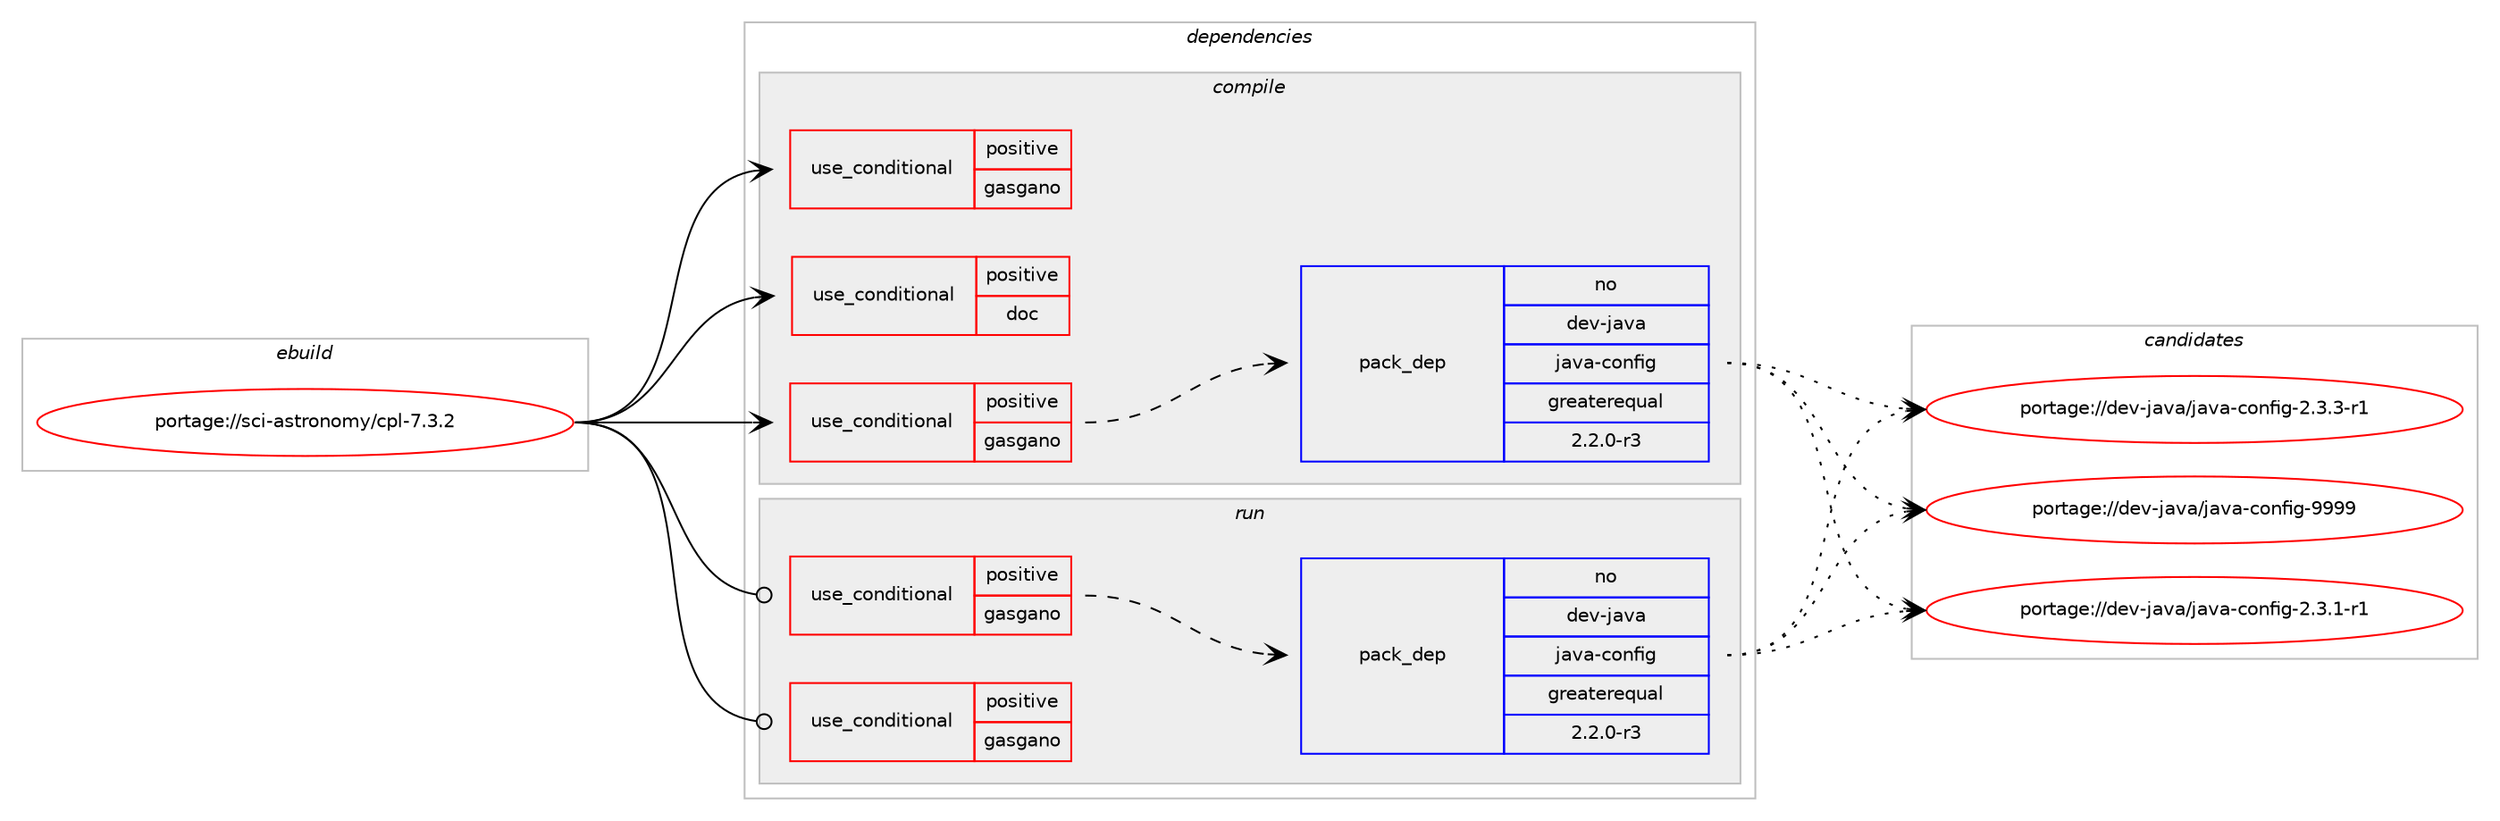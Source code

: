digraph prolog {

# *************
# Graph options
# *************

newrank=true;
concentrate=true;
compound=true;
graph [rankdir=LR,fontname=Helvetica,fontsize=10,ranksep=1.5];#, ranksep=2.5, nodesep=0.2];
edge  [arrowhead=vee];
node  [fontname=Helvetica,fontsize=10];

# **********
# The ebuild
# **********

subgraph cluster_leftcol {
color=gray;
rank=same;
label=<<i>ebuild</i>>;
id [label="portage://sci-astronomy/cpl-7.3.2", color=red, width=4, href="../sci-astronomy/cpl-7.3.2.svg"];
}

# ****************
# The dependencies
# ****************

subgraph cluster_midcol {
color=gray;
label=<<i>dependencies</i>>;
subgraph cluster_compile {
fillcolor="#eeeeee";
style=filled;
label=<<i>compile</i>>;
subgraph cond6781 {
dependency9491 [label=<<TABLE BORDER="0" CELLBORDER="1" CELLSPACING="0" CELLPADDING="4"><TR><TD ROWSPAN="3" CELLPADDING="10">use_conditional</TD></TR><TR><TD>positive</TD></TR><TR><TD>doc</TD></TR></TABLE>>, shape=none, color=red];
# *** BEGIN UNKNOWN DEPENDENCY TYPE (TODO) ***
# dependency9491 -> package_dependency(portage://sci-astronomy/cpl-7.3.2,install,no,app-text,doxygen,none,[,,],[],[])
# *** END UNKNOWN DEPENDENCY TYPE (TODO) ***

}
id:e -> dependency9491:w [weight=20,style="solid",arrowhead="vee"];
subgraph cond6782 {
dependency9492 [label=<<TABLE BORDER="0" CELLBORDER="1" CELLSPACING="0" CELLPADDING="4"><TR><TD ROWSPAN="3" CELLPADDING="10">use_conditional</TD></TR><TR><TD>positive</TD></TR><TR><TD>gasgano</TD></TR></TABLE>>, shape=none, color=red];
subgraph pack2623 {
dependency9493 [label=<<TABLE BORDER="0" CELLBORDER="1" CELLSPACING="0" CELLPADDING="4" WIDTH="220"><TR><TD ROWSPAN="6" CELLPADDING="30">pack_dep</TD></TR><TR><TD WIDTH="110">no</TD></TR><TR><TD>dev-java</TD></TR><TR><TD>java-config</TD></TR><TR><TD>greaterequal</TD></TR><TR><TD>2.2.0-r3</TD></TR></TABLE>>, shape=none, color=blue];
}
dependency9492:e -> dependency9493:w [weight=20,style="dashed",arrowhead="vee"];
}
id:e -> dependency9492:w [weight=20,style="solid",arrowhead="vee"];
subgraph cond6783 {
dependency9494 [label=<<TABLE BORDER="0" CELLBORDER="1" CELLSPACING="0" CELLPADDING="4"><TR><TD ROWSPAN="3" CELLPADDING="10">use_conditional</TD></TR><TR><TD>positive</TD></TR><TR><TD>gasgano</TD></TR></TABLE>>, shape=none, color=red];
# *** BEGIN UNKNOWN DEPENDENCY TYPE (TODO) ***
# dependency9494 -> package_dependency(portage://sci-astronomy/cpl-7.3.2,install,no,sci-astronomy,gasgano,none,[,,],[],[])
# *** END UNKNOWN DEPENDENCY TYPE (TODO) ***

}
id:e -> dependency9494:w [weight=20,style="solid",arrowhead="vee"];
# *** BEGIN UNKNOWN DEPENDENCY TYPE (TODO) ***
# id -> package_dependency(portage://sci-astronomy/cpl-7.3.2,install,no,dev-libs,libltdl,none,[,,],[],[])
# *** END UNKNOWN DEPENDENCY TYPE (TODO) ***

# *** BEGIN UNKNOWN DEPENDENCY TYPE (TODO) ***
# id -> package_dependency(portage://sci-astronomy/cpl-7.3.2,install,no,sci-astronomy,wcslib,none,[,,],[slot(0),equal],[])
# *** END UNKNOWN DEPENDENCY TYPE (TODO) ***

# *** BEGIN UNKNOWN DEPENDENCY TYPE (TODO) ***
# id -> package_dependency(portage://sci-astronomy/cpl-7.3.2,install,no,sci-libs,cfitsio,none,[,,],[slot(0),equal],[])
# *** END UNKNOWN DEPENDENCY TYPE (TODO) ***

# *** BEGIN UNKNOWN DEPENDENCY TYPE (TODO) ***
# id -> package_dependency(portage://sci-astronomy/cpl-7.3.2,install,no,sci-libs,fftw,none,[,,],[slot(3.0),equal],[])
# *** END UNKNOWN DEPENDENCY TYPE (TODO) ***

}
subgraph cluster_compileandrun {
fillcolor="#eeeeee";
style=filled;
label=<<i>compile and run</i>>;
}
subgraph cluster_run {
fillcolor="#eeeeee";
style=filled;
label=<<i>run</i>>;
subgraph cond6784 {
dependency9495 [label=<<TABLE BORDER="0" CELLBORDER="1" CELLSPACING="0" CELLPADDING="4"><TR><TD ROWSPAN="3" CELLPADDING="10">use_conditional</TD></TR><TR><TD>positive</TD></TR><TR><TD>gasgano</TD></TR></TABLE>>, shape=none, color=red];
subgraph pack2624 {
dependency9496 [label=<<TABLE BORDER="0" CELLBORDER="1" CELLSPACING="0" CELLPADDING="4" WIDTH="220"><TR><TD ROWSPAN="6" CELLPADDING="30">pack_dep</TD></TR><TR><TD WIDTH="110">no</TD></TR><TR><TD>dev-java</TD></TR><TR><TD>java-config</TD></TR><TR><TD>greaterequal</TD></TR><TR><TD>2.2.0-r3</TD></TR></TABLE>>, shape=none, color=blue];
}
dependency9495:e -> dependency9496:w [weight=20,style="dashed",arrowhead="vee"];
}
id:e -> dependency9495:w [weight=20,style="solid",arrowhead="odot"];
subgraph cond6785 {
dependency9497 [label=<<TABLE BORDER="0" CELLBORDER="1" CELLSPACING="0" CELLPADDING="4"><TR><TD ROWSPAN="3" CELLPADDING="10">use_conditional</TD></TR><TR><TD>positive</TD></TR><TR><TD>gasgano</TD></TR></TABLE>>, shape=none, color=red];
# *** BEGIN UNKNOWN DEPENDENCY TYPE (TODO) ***
# dependency9497 -> package_dependency(portage://sci-astronomy/cpl-7.3.2,run,no,sci-astronomy,gasgano,none,[,,],[],[])
# *** END UNKNOWN DEPENDENCY TYPE (TODO) ***

}
id:e -> dependency9497:w [weight=20,style="solid",arrowhead="odot"];
# *** BEGIN UNKNOWN DEPENDENCY TYPE (TODO) ***
# id -> package_dependency(portage://sci-astronomy/cpl-7.3.2,run,no,dev-libs,libltdl,none,[,,],[],[])
# *** END UNKNOWN DEPENDENCY TYPE (TODO) ***

# *** BEGIN UNKNOWN DEPENDENCY TYPE (TODO) ***
# id -> package_dependency(portage://sci-astronomy/cpl-7.3.2,run,no,sci-astronomy,wcslib,none,[,,],[slot(0),equal],[])
# *** END UNKNOWN DEPENDENCY TYPE (TODO) ***

# *** BEGIN UNKNOWN DEPENDENCY TYPE (TODO) ***
# id -> package_dependency(portage://sci-astronomy/cpl-7.3.2,run,no,sci-libs,cfitsio,none,[,,],[slot(0),equal],[])
# *** END UNKNOWN DEPENDENCY TYPE (TODO) ***

# *** BEGIN UNKNOWN DEPENDENCY TYPE (TODO) ***
# id -> package_dependency(portage://sci-astronomy/cpl-7.3.2,run,no,sci-libs,fftw,none,[,,],[slot(3.0),equal],[])
# *** END UNKNOWN DEPENDENCY TYPE (TODO) ***

}
}

# **************
# The candidates
# **************

subgraph cluster_choices {
rank=same;
color=gray;
label=<<i>candidates</i>>;

subgraph choice2623 {
color=black;
nodesep=1;
choice10010111845106971189747106971189745991111101021051034550465146494511449 [label="portage://dev-java/java-config-2.3.1-r1", color=red, width=4,href="../dev-java/java-config-2.3.1-r1.svg"];
choice10010111845106971189747106971189745991111101021051034550465146514511449 [label="portage://dev-java/java-config-2.3.3-r1", color=red, width=4,href="../dev-java/java-config-2.3.3-r1.svg"];
choice10010111845106971189747106971189745991111101021051034557575757 [label="portage://dev-java/java-config-9999", color=red, width=4,href="../dev-java/java-config-9999.svg"];
dependency9493:e -> choice10010111845106971189747106971189745991111101021051034550465146494511449:w [style=dotted,weight="100"];
dependency9493:e -> choice10010111845106971189747106971189745991111101021051034550465146514511449:w [style=dotted,weight="100"];
dependency9493:e -> choice10010111845106971189747106971189745991111101021051034557575757:w [style=dotted,weight="100"];
}
subgraph choice2624 {
color=black;
nodesep=1;
choice10010111845106971189747106971189745991111101021051034550465146494511449 [label="portage://dev-java/java-config-2.3.1-r1", color=red, width=4,href="../dev-java/java-config-2.3.1-r1.svg"];
choice10010111845106971189747106971189745991111101021051034550465146514511449 [label="portage://dev-java/java-config-2.3.3-r1", color=red, width=4,href="../dev-java/java-config-2.3.3-r1.svg"];
choice10010111845106971189747106971189745991111101021051034557575757 [label="portage://dev-java/java-config-9999", color=red, width=4,href="../dev-java/java-config-9999.svg"];
dependency9496:e -> choice10010111845106971189747106971189745991111101021051034550465146494511449:w [style=dotted,weight="100"];
dependency9496:e -> choice10010111845106971189747106971189745991111101021051034550465146514511449:w [style=dotted,weight="100"];
dependency9496:e -> choice10010111845106971189747106971189745991111101021051034557575757:w [style=dotted,weight="100"];
}
}

}
